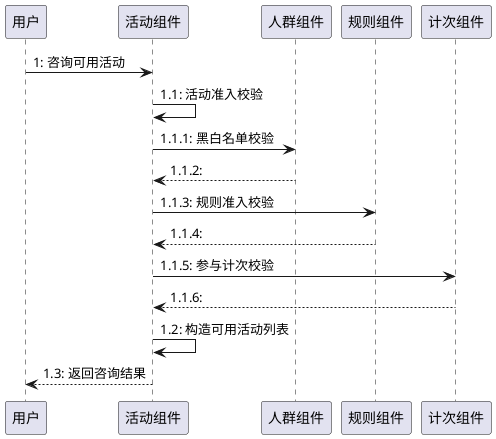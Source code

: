 @startuml
用户 -> 活动组件: 1: 咨询可用活动
活动组件 -> 活动组件: 1.1: 活动准入校验
活动组件 -> 人群组件: 1.1.1: 黑白名单校验
活动组件 <-- 人群组件: 1.1.2:
活动组件 -> 规则组件: 1.1.3: 规则准入校验
活动组件 <-- 规则组件: 1.1.4:
活动组件 -> 计次组件: 1.1.5: 参与计次校验
活动组件 <-- 计次组件: 1.1.6:
活动组件 -> 活动组件: 1.2: 构造可用活动列表
用户 <-- 活动组件: 1.3: 返回咨询结果
@enduml